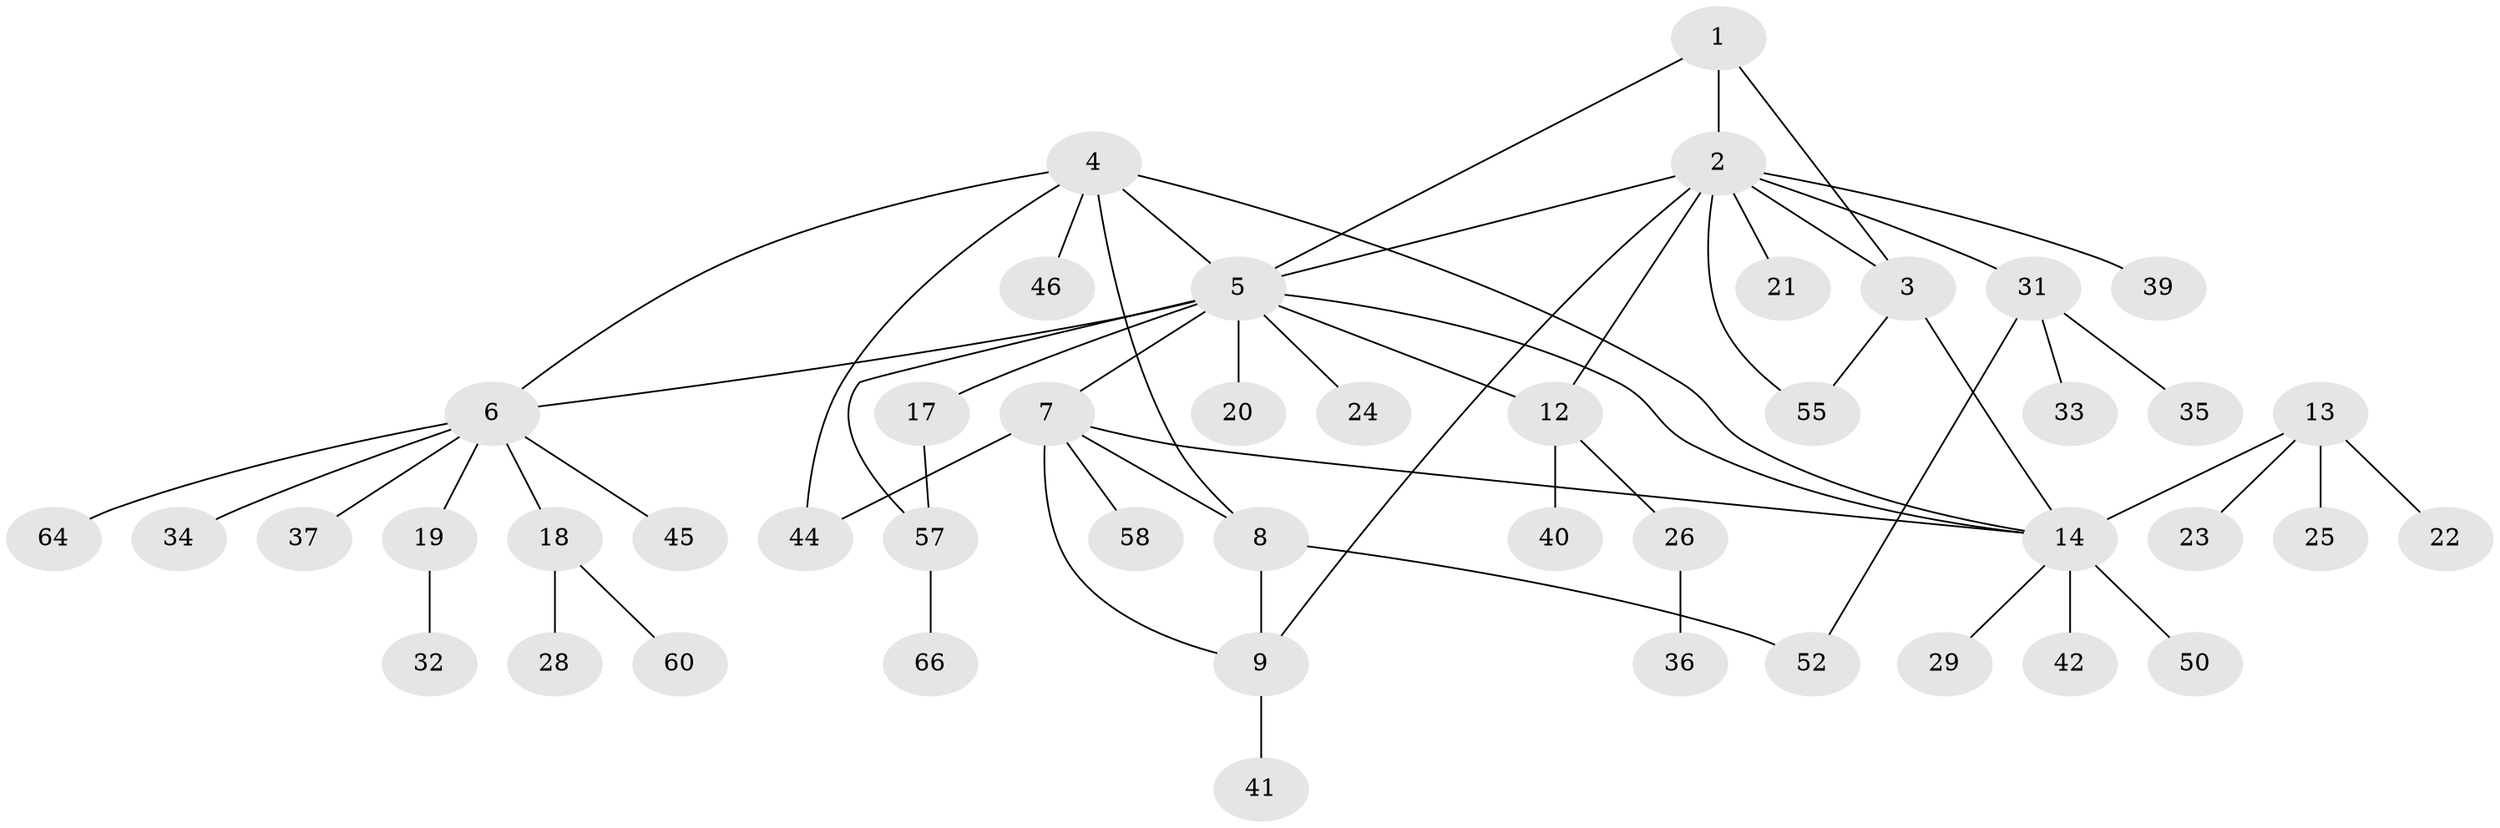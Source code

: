 // original degree distribution, {4: 0.045454545454545456, 6: 0.06060606060606061, 5: 0.07575757575757576, 8: 0.015151515151515152, 7: 0.045454545454545456, 1: 0.5303030303030303, 2: 0.15151515151515152, 3: 0.07575757575757576}
// Generated by graph-tools (version 1.1) at 2025/42/03/06/25 10:42:10]
// undirected, 46 vertices, 59 edges
graph export_dot {
graph [start="1"]
  node [color=gray90,style=filled];
  1 [super="+54"];
  2 [super="+11"];
  3 [super="+47"];
  4 [super="+43"];
  5 [super="+10"];
  6 [super="+49"];
  7 [super="+30"];
  8 [super="+16"];
  9 [super="+61"];
  12 [super="+38"];
  13 [super="+53"];
  14 [super="+15"];
  17;
  18 [super="+27"];
  19 [super="+51"];
  20;
  21;
  22;
  23;
  24;
  25;
  26 [super="+59"];
  28;
  29;
  31 [super="+65"];
  32;
  33;
  34;
  35;
  36;
  37;
  39;
  40;
  41 [super="+48"];
  42;
  44;
  45;
  46;
  50 [super="+56"];
  52;
  55 [super="+62"];
  57 [super="+63"];
  58;
  60;
  64;
  66;
  1 -- 2;
  1 -- 3;
  1 -- 5;
  2 -- 3;
  2 -- 9;
  2 -- 31;
  2 -- 39;
  2 -- 21;
  2 -- 55;
  2 -- 12;
  2 -- 5;
  3 -- 14;
  3 -- 55;
  4 -- 5;
  4 -- 6;
  4 -- 8;
  4 -- 14;
  4 -- 44;
  4 -- 46;
  5 -- 6;
  5 -- 20;
  5 -- 57;
  5 -- 17;
  5 -- 7;
  5 -- 24;
  5 -- 12;
  5 -- 14;
  6 -- 18;
  6 -- 19;
  6 -- 34;
  6 -- 37;
  6 -- 45;
  6 -- 64;
  7 -- 8;
  7 -- 9;
  7 -- 14;
  7 -- 44;
  7 -- 58;
  8 -- 9;
  8 -- 52;
  9 -- 41;
  12 -- 26;
  12 -- 40;
  13 -- 14 [weight=2];
  13 -- 22;
  13 -- 23;
  13 -- 25;
  14 -- 29;
  14 -- 42;
  14 -- 50;
  17 -- 57;
  18 -- 28;
  18 -- 60;
  19 -- 32;
  26 -- 36;
  31 -- 33;
  31 -- 35;
  31 -- 52;
  57 -- 66;
}
